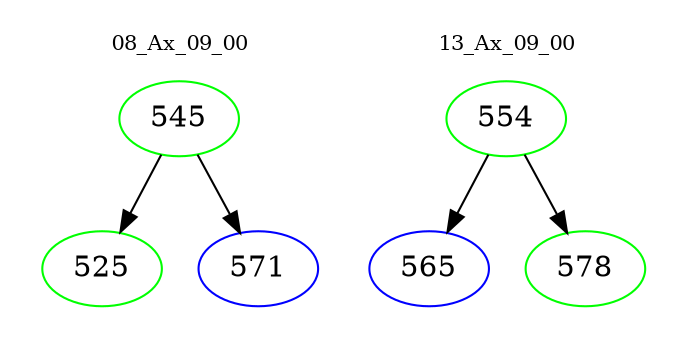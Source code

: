 digraph{
subgraph cluster_0 {
color = white
label = "08_Ax_09_00";
fontsize=10;
T0_545 [label="545", color="green"]
T0_545 -> T0_525 [color="black"]
T0_525 [label="525", color="green"]
T0_545 -> T0_571 [color="black"]
T0_571 [label="571", color="blue"]
}
subgraph cluster_1 {
color = white
label = "13_Ax_09_00";
fontsize=10;
T1_554 [label="554", color="green"]
T1_554 -> T1_565 [color="black"]
T1_565 [label="565", color="blue"]
T1_554 -> T1_578 [color="black"]
T1_578 [label="578", color="green"]
}
}
